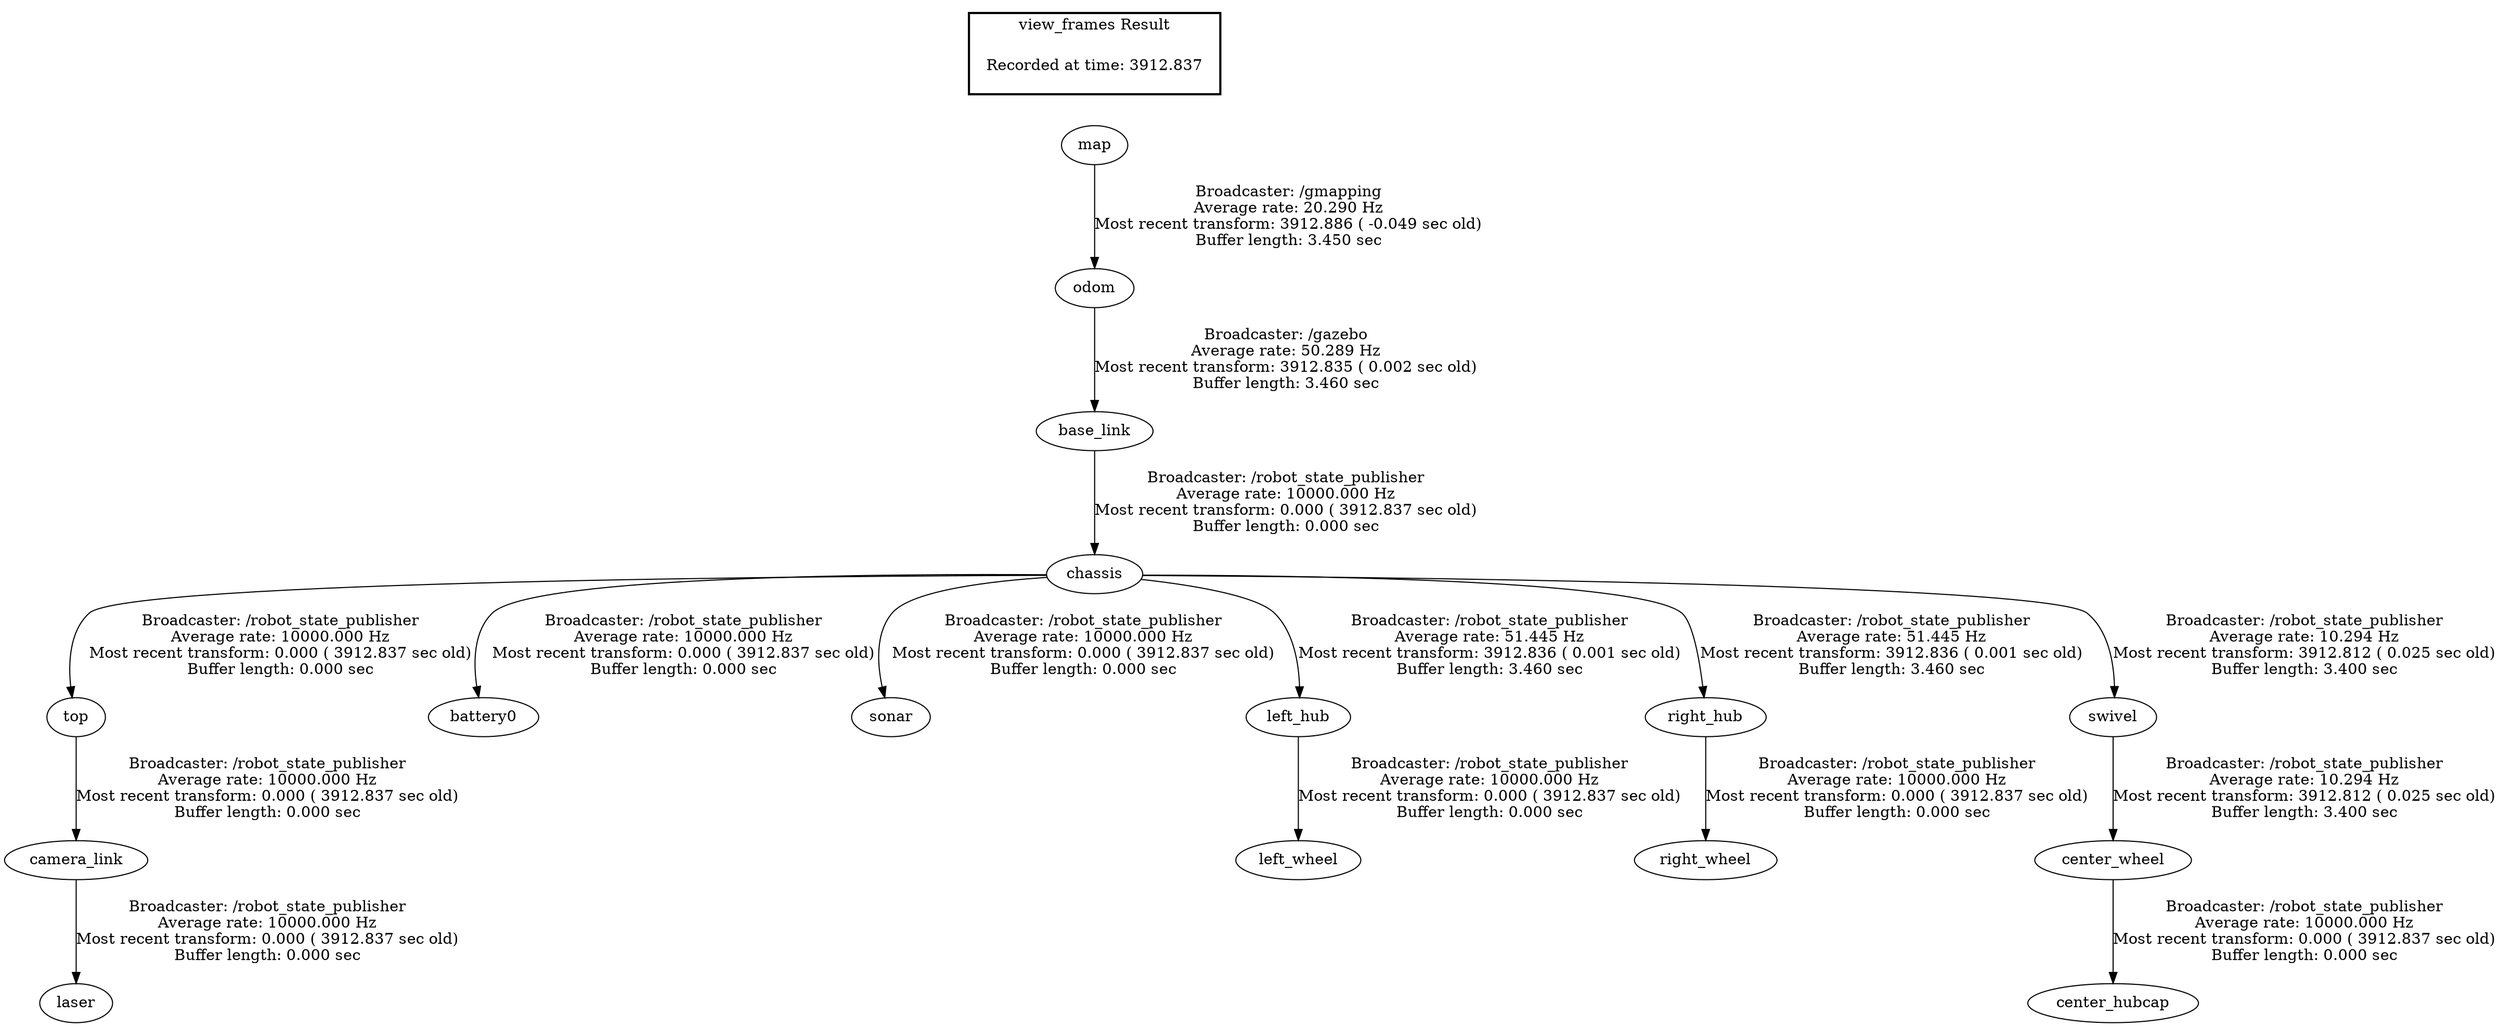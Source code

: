 digraph G {
"base_link" -> "chassis"[label="Broadcaster: /robot_state_publisher\nAverage rate: 10000.000 Hz\nMost recent transform: 0.000 ( 3912.837 sec old)\nBuffer length: 0.000 sec\n"];
"odom" -> "base_link"[label="Broadcaster: /gazebo\nAverage rate: 50.289 Hz\nMost recent transform: 3912.835 ( 0.002 sec old)\nBuffer length: 3.460 sec\n"];
"top" -> "camera_link"[label="Broadcaster: /robot_state_publisher\nAverage rate: 10000.000 Hz\nMost recent transform: 0.000 ( 3912.837 sec old)\nBuffer length: 0.000 sec\n"];
"chassis" -> "top"[label="Broadcaster: /robot_state_publisher\nAverage rate: 10000.000 Hz\nMost recent transform: 0.000 ( 3912.837 sec old)\nBuffer length: 0.000 sec\n"];
"chassis" -> "battery0"[label="Broadcaster: /robot_state_publisher\nAverage rate: 10000.000 Hz\nMost recent transform: 0.000 ( 3912.837 sec old)\nBuffer length: 0.000 sec\n"];
"chassis" -> "sonar"[label="Broadcaster: /robot_state_publisher\nAverage rate: 10000.000 Hz\nMost recent transform: 0.000 ( 3912.837 sec old)\nBuffer length: 0.000 sec\n"];
"camera_link" -> "laser"[label="Broadcaster: /robot_state_publisher\nAverage rate: 10000.000 Hz\nMost recent transform: 0.000 ( 3912.837 sec old)\nBuffer length: 0.000 sec\n"];
"left_hub" -> "left_wheel"[label="Broadcaster: /robot_state_publisher\nAverage rate: 10000.000 Hz\nMost recent transform: 0.000 ( 3912.837 sec old)\nBuffer length: 0.000 sec\n"];
"chassis" -> "left_hub"[label="Broadcaster: /robot_state_publisher\nAverage rate: 51.445 Hz\nMost recent transform: 3912.836 ( 0.001 sec old)\nBuffer length: 3.460 sec\n"];
"right_hub" -> "right_wheel"[label="Broadcaster: /robot_state_publisher\nAverage rate: 10000.000 Hz\nMost recent transform: 0.000 ( 3912.837 sec old)\nBuffer length: 0.000 sec\n"];
"chassis" -> "right_hub"[label="Broadcaster: /robot_state_publisher\nAverage rate: 51.445 Hz\nMost recent transform: 3912.836 ( 0.001 sec old)\nBuffer length: 3.460 sec\n"];
"center_wheel" -> "center_hubcap"[label="Broadcaster: /robot_state_publisher\nAverage rate: 10000.000 Hz\nMost recent transform: 0.000 ( 3912.837 sec old)\nBuffer length: 0.000 sec\n"];
"swivel" -> "center_wheel"[label="Broadcaster: /robot_state_publisher\nAverage rate: 10.294 Hz\nMost recent transform: 3912.812 ( 0.025 sec old)\nBuffer length: 3.400 sec\n"];
"map" -> "odom"[label="Broadcaster: /gmapping\nAverage rate: 20.290 Hz\nMost recent transform: 3912.886 ( -0.049 sec old)\nBuffer length: 3.450 sec\n"];
"chassis" -> "swivel"[label="Broadcaster: /robot_state_publisher\nAverage rate: 10.294 Hz\nMost recent transform: 3912.812 ( 0.025 sec old)\nBuffer length: 3.400 sec\n"];
edge [style=invis];
 subgraph cluster_legend { style=bold; color=black; label ="view_frames Result";
"Recorded at time: 3912.837"[ shape=plaintext ] ;
 }->"map";
}